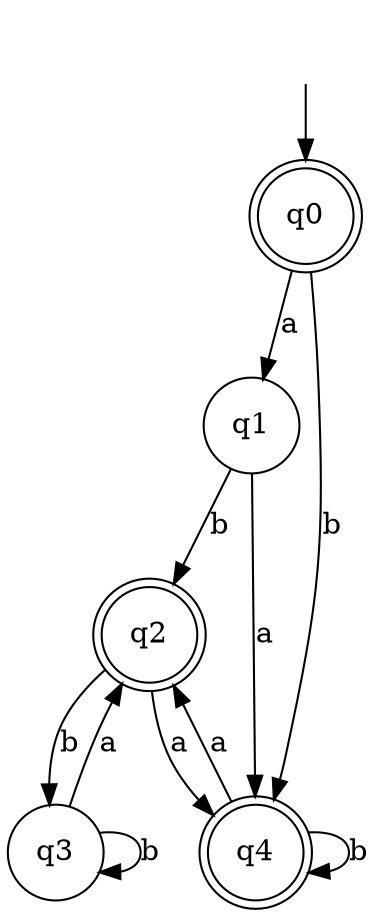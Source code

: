 digraph Automaton {

q1 [shape = circle];

q2 [shape = doublecircle];

q3 [shape = circle];

q4 [shape = doublecircle];

_nil [style = invis];

q0 [shape = doublecircle];

q0 -> q4 [label = "b"];

_nil -> q0;

q3 -> q2 [label = "a"];

q3 -> q3 [label = "b"];

q1 -> q2 [label = "b"];

q4 -> q2 [label = "a"];

q1 -> q4 [label = "a"];

q2 -> q3 [label = "b"];

q2 -> q4 [label = "a"];

q0 -> q1 [label = "a"];

q4 -> q4 [label = "b"];

}

